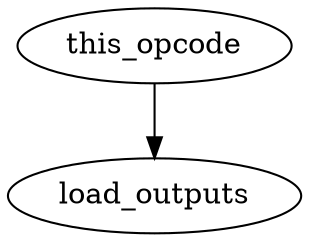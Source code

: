 strict digraph "" {
	this_opcode	 [complexity=1,
		importance=0.70352770569,
		rank=0.70352770569];
	load_outputs	 [complexity=0,
		importance=0.0452691623979,
		rank=0.0];
	this_opcode -> load_outputs;
}
